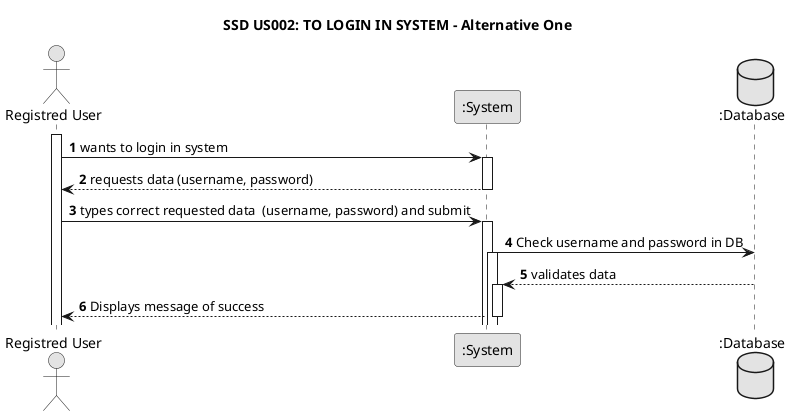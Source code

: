 @startuml
skinparam monochrome true
skinparam packageStyle rectangle
skinparam shadowing false


title SSD US002: TO LOGIN IN SYSTEM - Alternative One

autonumber

actor "Registred User" as User
participant ":System" as System
database ":Database" as Database

activate User

    User -> System : wants to login in system
    activate System

        System --> User : requests data (username, password)
    deactivate System

    User -> System : types correct requested data  (username, password) and submit
    activate System

        System -> Database : Check username and password in DB
    activate System

        Database --> System : validates data
    activate System

        System --> User : Displays message of success
    deactivate System

@enduml